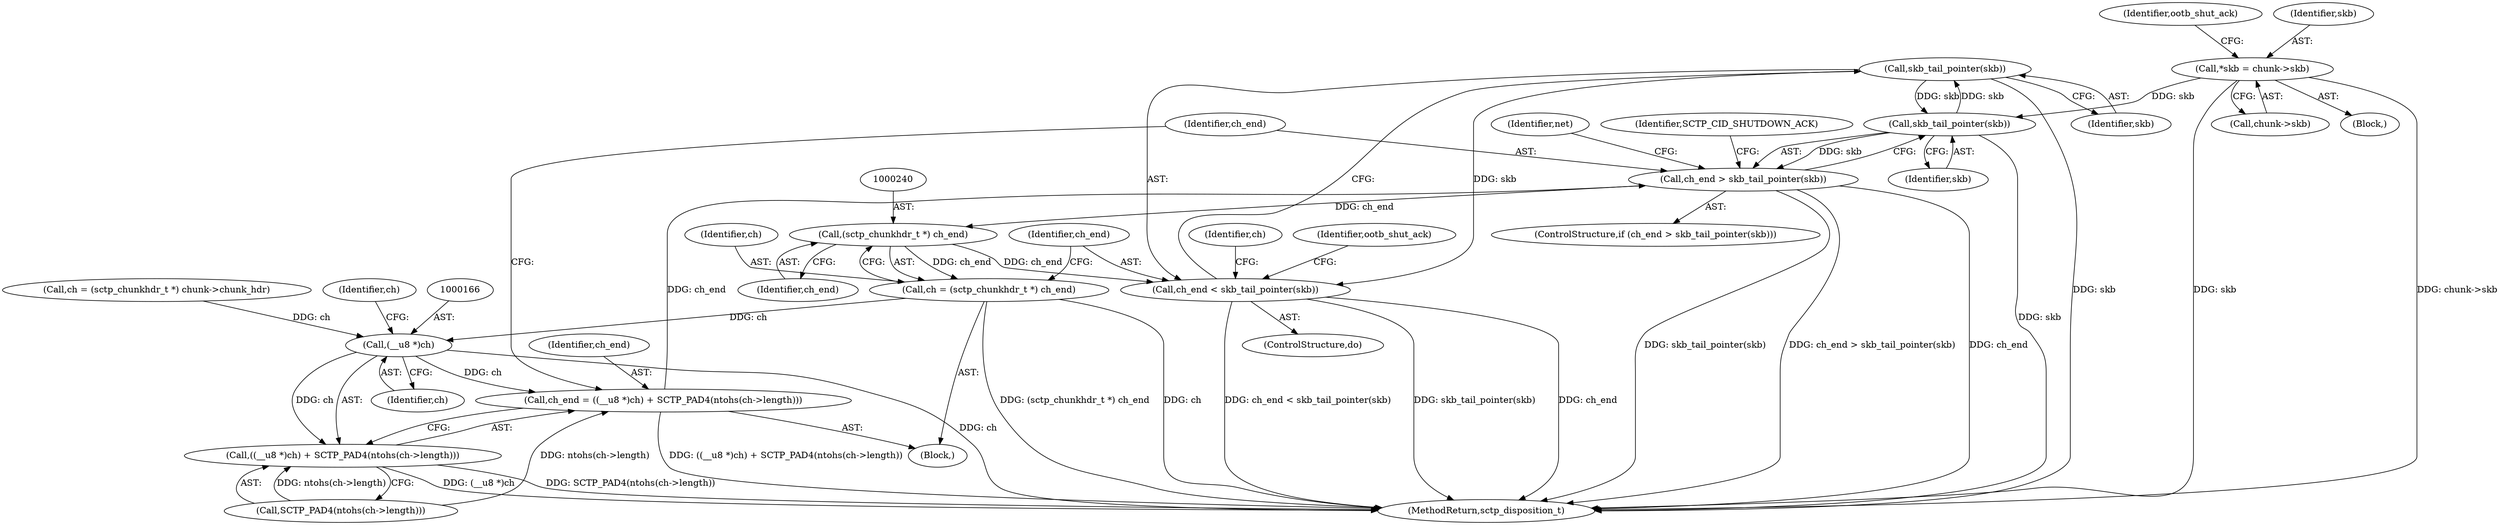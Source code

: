 digraph "0_linux_bf911e985d6bbaa328c20c3e05f4eb03de11fdd6@pointer" {
"1000244" [label="(Call,skb_tail_pointer(skb))"];
"1000176" [label="(Call,skb_tail_pointer(skb))"];
"1000244" [label="(Call,skb_tail_pointer(skb))"];
"1000118" [label="(Call,*skb = chunk->skb)"];
"1000174" [label="(Call,ch_end > skb_tail_pointer(skb))"];
"1000239" [label="(Call,(sctp_chunkhdr_t *) ch_end)"];
"1000237" [label="(Call,ch = (sctp_chunkhdr_t *) ch_end)"];
"1000165" [label="(Call,(__u8 *)ch)"];
"1000162" [label="(Call,ch_end = ((__u8 *)ch) + SCTP_PAD4(ntohs(ch->length)))"];
"1000164" [label="(Call,((__u8 *)ch) + SCTP_PAD4(ntohs(ch->length)))"];
"1000242" [label="(Call,ch_end < skb_tail_pointer(skb))"];
"1000173" [label="(ControlStructure,if (ch_end > skb_tail_pointer(skb)))"];
"1000177" [label="(Identifier,skb)"];
"1000241" [label="(Identifier,ch_end)"];
"1000239" [label="(Call,(sctp_chunkhdr_t *) ch_end)"];
"1000128" [label="(Identifier,ootb_shut_ack)"];
"1000137" [label="(Call,ch = (sctp_chunkhdr_t *) chunk->chunk_hdr)"];
"1000168" [label="(Call,SCTP_PAD4(ntohs(ch->length)))"];
"1000150" [label="(Identifier,ch)"];
"1000118" [label="(Call,*skb = chunk->skb)"];
"1000247" [label="(Identifier,ootb_shut_ack)"];
"1000119" [label="(Identifier,skb)"];
"1000174" [label="(Call,ch_end > skb_tail_pointer(skb))"];
"1000164" [label="(Call,((__u8 *)ch) + SCTP_PAD4(ntohs(ch->length)))"];
"1000120" [label="(Call,chunk->skb)"];
"1000162" [label="(Call,ch_end = ((__u8 *)ch) + SCTP_PAD4(ntohs(ch->length)))"];
"1000145" [label="(Block,)"];
"1000171" [label="(Identifier,ch)"];
"1000144" [label="(ControlStructure,do)"];
"1000244" [label="(Call,skb_tail_pointer(skb))"];
"1000176" [label="(Call,skb_tail_pointer(skb))"];
"1000112" [label="(Block,)"];
"1000245" [label="(Identifier,skb)"];
"1000242" [label="(Call,ch_end < skb_tail_pointer(skb))"];
"1000237" [label="(Call,ch = (sctp_chunkhdr_t *) ch_end)"];
"1000175" [label="(Identifier,ch_end)"];
"1000180" [label="(Identifier,net)"];
"1000163" [label="(Identifier,ch_end)"];
"1000238" [label="(Identifier,ch)"];
"1000243" [label="(Identifier,ch_end)"];
"1000188" [label="(Identifier,SCTP_CID_SHUTDOWN_ACK)"];
"1000167" [label="(Identifier,ch)"];
"1000276" [label="(MethodReturn,sctp_disposition_t)"];
"1000165" [label="(Call,(__u8 *)ch)"];
"1000244" -> "1000242"  [label="AST: "];
"1000244" -> "1000245"  [label="CFG: "];
"1000245" -> "1000244"  [label="AST: "];
"1000242" -> "1000244"  [label="CFG: "];
"1000244" -> "1000276"  [label="DDG: skb"];
"1000244" -> "1000176"  [label="DDG: skb"];
"1000244" -> "1000242"  [label="DDG: skb"];
"1000176" -> "1000244"  [label="DDG: skb"];
"1000176" -> "1000174"  [label="AST: "];
"1000176" -> "1000177"  [label="CFG: "];
"1000177" -> "1000176"  [label="AST: "];
"1000174" -> "1000176"  [label="CFG: "];
"1000176" -> "1000276"  [label="DDG: skb"];
"1000176" -> "1000174"  [label="DDG: skb"];
"1000118" -> "1000176"  [label="DDG: skb"];
"1000118" -> "1000112"  [label="AST: "];
"1000118" -> "1000120"  [label="CFG: "];
"1000119" -> "1000118"  [label="AST: "];
"1000120" -> "1000118"  [label="AST: "];
"1000128" -> "1000118"  [label="CFG: "];
"1000118" -> "1000276"  [label="DDG: chunk->skb"];
"1000118" -> "1000276"  [label="DDG: skb"];
"1000174" -> "1000173"  [label="AST: "];
"1000175" -> "1000174"  [label="AST: "];
"1000180" -> "1000174"  [label="CFG: "];
"1000188" -> "1000174"  [label="CFG: "];
"1000174" -> "1000276"  [label="DDG: skb_tail_pointer(skb)"];
"1000174" -> "1000276"  [label="DDG: ch_end > skb_tail_pointer(skb)"];
"1000174" -> "1000276"  [label="DDG: ch_end"];
"1000162" -> "1000174"  [label="DDG: ch_end"];
"1000174" -> "1000239"  [label="DDG: ch_end"];
"1000239" -> "1000237"  [label="AST: "];
"1000239" -> "1000241"  [label="CFG: "];
"1000240" -> "1000239"  [label="AST: "];
"1000241" -> "1000239"  [label="AST: "];
"1000237" -> "1000239"  [label="CFG: "];
"1000239" -> "1000237"  [label="DDG: ch_end"];
"1000239" -> "1000242"  [label="DDG: ch_end"];
"1000237" -> "1000145"  [label="AST: "];
"1000238" -> "1000237"  [label="AST: "];
"1000243" -> "1000237"  [label="CFG: "];
"1000237" -> "1000276"  [label="DDG: (sctp_chunkhdr_t *) ch_end"];
"1000237" -> "1000276"  [label="DDG: ch"];
"1000237" -> "1000165"  [label="DDG: ch"];
"1000165" -> "1000164"  [label="AST: "];
"1000165" -> "1000167"  [label="CFG: "];
"1000166" -> "1000165"  [label="AST: "];
"1000167" -> "1000165"  [label="AST: "];
"1000171" -> "1000165"  [label="CFG: "];
"1000165" -> "1000276"  [label="DDG: ch"];
"1000165" -> "1000162"  [label="DDG: ch"];
"1000165" -> "1000164"  [label="DDG: ch"];
"1000137" -> "1000165"  [label="DDG: ch"];
"1000162" -> "1000145"  [label="AST: "];
"1000162" -> "1000164"  [label="CFG: "];
"1000163" -> "1000162"  [label="AST: "];
"1000164" -> "1000162"  [label="AST: "];
"1000175" -> "1000162"  [label="CFG: "];
"1000162" -> "1000276"  [label="DDG: ((__u8 *)ch) + SCTP_PAD4(ntohs(ch->length))"];
"1000168" -> "1000162"  [label="DDG: ntohs(ch->length)"];
"1000164" -> "1000168"  [label="CFG: "];
"1000168" -> "1000164"  [label="AST: "];
"1000164" -> "1000276"  [label="DDG: SCTP_PAD4(ntohs(ch->length))"];
"1000164" -> "1000276"  [label="DDG: (__u8 *)ch"];
"1000168" -> "1000164"  [label="DDG: ntohs(ch->length)"];
"1000242" -> "1000144"  [label="AST: "];
"1000243" -> "1000242"  [label="AST: "];
"1000150" -> "1000242"  [label="CFG: "];
"1000247" -> "1000242"  [label="CFG: "];
"1000242" -> "1000276"  [label="DDG: ch_end < skb_tail_pointer(skb)"];
"1000242" -> "1000276"  [label="DDG: skb_tail_pointer(skb)"];
"1000242" -> "1000276"  [label="DDG: ch_end"];
}
